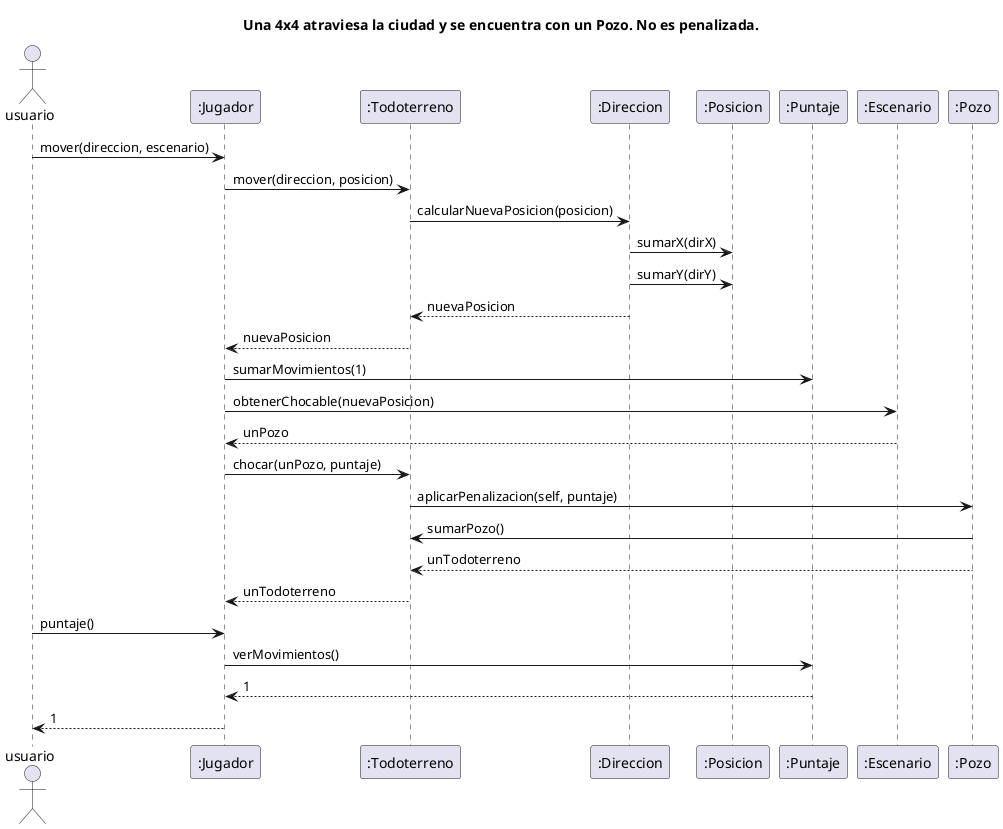 @startuml
title Una 4x4 atraviesa la ciudad y se encuentra con un Pozo. No es penalizada.
Actor usuario

"usuario" -> ":Jugador": mover(direccion, escenario)
":Jugador" -> ":Todoterreno": mover(direccion, posicion)
":Todoterreno" -> ":Direccion": calcularNuevaPosicion(posicion)
":Direccion" -> ":Posicion": sumarX(dirX)
":Direccion" -> ":Posicion": sumarY(dirY)
":Direccion" --> ":Todoterreno": nuevaPosicion
":Todoterreno" --> ":Jugador": nuevaPosicion
":Jugador" -> ":Puntaje": sumarMovimientos(1)
":Jugador" -> ":Escenario": obtenerChocable(nuevaPosicion)
":Escenario" --> ":Jugador": unPozo
":Jugador" -> ":Todoterreno": chocar(unPozo, puntaje)
":Todoterreno" -> ":Pozo": aplicarPenalizacion(self, puntaje)
":Pozo" -> ":Todoterreno" : sumarPozo()
":Pozo" --> ":Todoterreno" : unTodoterreno
":Todoterreno" --> ":Jugador" : unTodoterreno

"usuario" -> ":Jugador": puntaje()
":Jugador" -> ":Puntaje": verMovimientos()
return 1
":Jugador" --> "usuario" : 1

@enduml